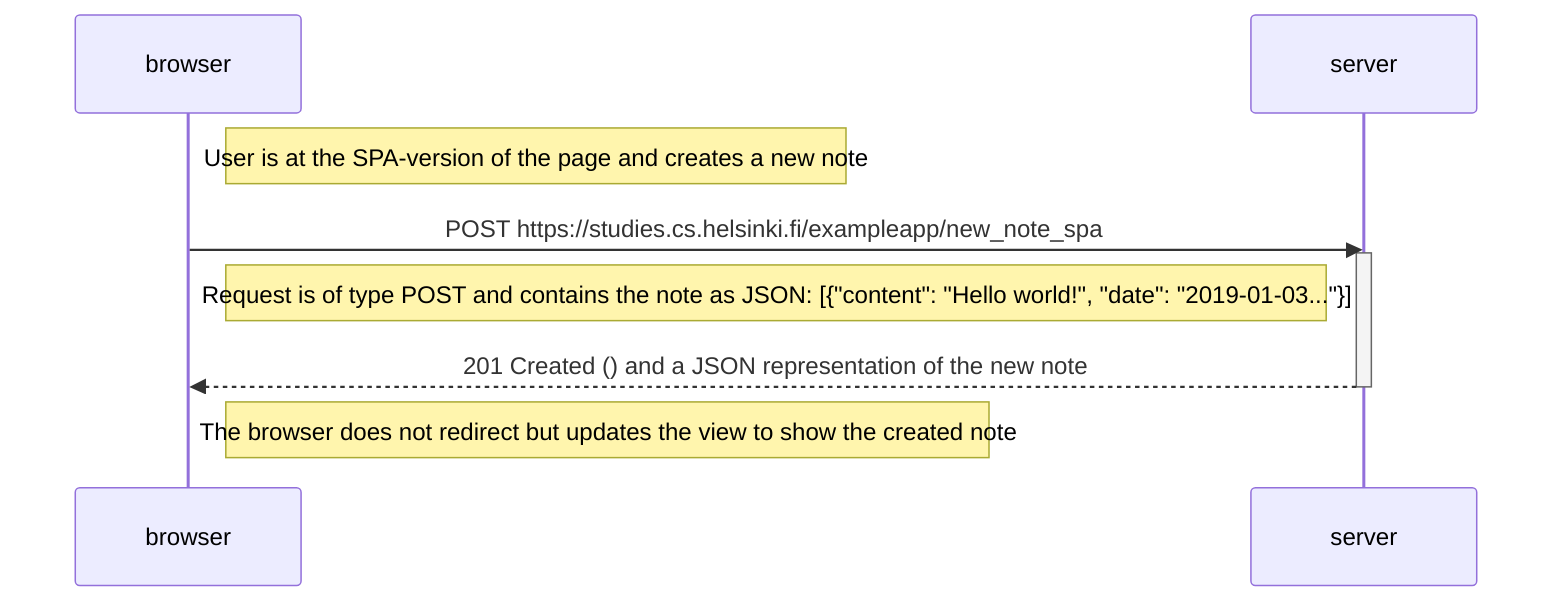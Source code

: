 sequenceDiagram
	participant browser
	participant server
	
	Note right of browser: User is at the SPA-version of the page and creates a new note
	browser->>server: POST https://studies.cs.helsinki.fi/exampleapp/new_note_spa 
	activate server
	Note right of browser: Request is of type POST and contains the note as JSON: [{"content": "Hello world!", "date": "2019-01-03..."}]
	server-->>browser: 201 Created () and a JSON representation of the new note
    deactivate server
    Note right of browser: The browser does not redirect but updates the view to show the created note